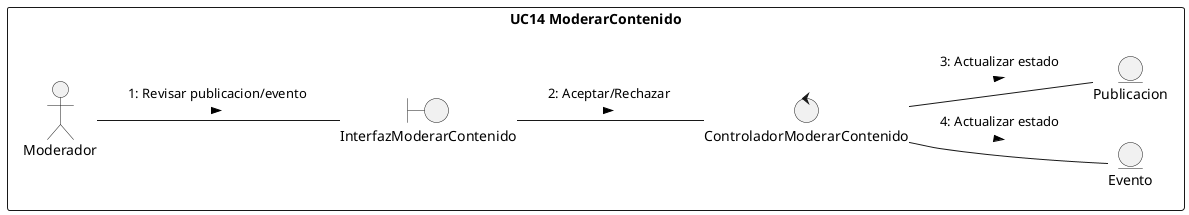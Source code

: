 @startuml DC14
/'
    Crear el diagrama de clases de análisis y de colaboración de los casos de uso prioritarios del proyecto.

    Para conseguir el diagrama de clases seguir los siguientes pasos:

    1. Identificar las clases Entidad (Modelo)
    2. Identificar las clases Interfaz (Vista)
    3. Identificar las clases Control (Controlador)
    4. Identificar las relaciones entre estas clases
    
    Este diagrama debe ser específico de un caso de uso y las clases deben ser representadas con sus estereotipos.
    
    Para conseguir el diagrama de colaboración, identifique las relaciones (enlaces) entre los objetos y los requerimientos (mensajes) sobre cada objeto involucrado en la descripción del caso de uso.
'/
left to right direction

rectangle "UC14 ModerarContenido"{
    actor Moderador 
    entity Evento as e2
    entity Publicacion as e1
    boundary "InterfazModerarContenido" as i1
    control "ControladorModerarContenido" as c1
}
Moderador -- i1 : "1: Revisar publicacion/evento \n >"
i1 -- c1 : "2: Aceptar/Rechazar \n >" 
c1 -- e1 : "3: Actualizar estado \n >" 
c1 -- e2 : "4: Actualizar estado \n >" 

@enduml